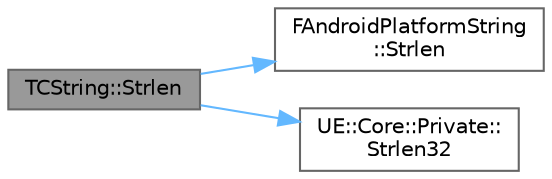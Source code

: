 digraph "TCString::Strlen"
{
 // INTERACTIVE_SVG=YES
 // LATEX_PDF_SIZE
  bgcolor="transparent";
  edge [fontname=Helvetica,fontsize=10,labelfontname=Helvetica,labelfontsize=10];
  node [fontname=Helvetica,fontsize=10,shape=box,height=0.2,width=0.4];
  rankdir="LR";
  Node1 [id="Node000001",label="TCString::Strlen",height=0.2,width=0.4,color="gray40", fillcolor="grey60", style="filled", fontcolor="black",tooltip="strlen wrapper"];
  Node1 -> Node2 [id="edge1_Node000001_Node000002",color="steelblue1",style="solid",tooltip=" "];
  Node2 [id="Node000002",label="FAndroidPlatformString\l::Strlen",height=0.2,width=0.4,color="grey40", fillcolor="white", style="filled",URL="$d5/d69/structFAndroidPlatformString.html#a8267ad96b698d049f90420e43eb9a2c2",tooltip=" "];
  Node1 -> Node3 [id="edge2_Node000001_Node000003",color="steelblue1",style="solid",tooltip=" "];
  Node3 [id="Node000003",label="UE::Core::Private::\lStrlen32",height=0.2,width=0.4,color="grey40", fillcolor="white", style="filled",URL="$d1/de6/namespaceUE_1_1Core_1_1Private.html#a160ec6172e3be2d52c431c571d8e4df0",tooltip=" "];
}
